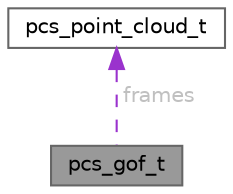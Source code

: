 digraph "pcs_gof_t"
{
 // LATEX_PDF_SIZE
  bgcolor="transparent";
  edge [fontname=Helvetica,fontsize=10,labelfontname=Helvetica,labelfontsize=10];
  node [fontname=Helvetica,fontsize=10,shape=box,height=0.2,width=0.4];
  Node1 [id="Node000001",label="pcs_gof_t",height=0.2,width=0.4,color="gray40", fillcolor="grey60", style="filled", fontcolor="black",tooltip="Structure representing a group of frames."];
  Node2 -> Node1 [id="edge1_Node000001_Node000002",dir="back",color="darkorchid3",style="dashed",tooltip=" ",label=" frames",fontcolor="grey" ];
  Node2 [id="Node000002",label="pcs_point_cloud_t",height=0.2,width=0.4,color="gray40", fillcolor="white", style="filled",URL="$structpcs__point__cloud__t.html",tooltip=" "];
}
